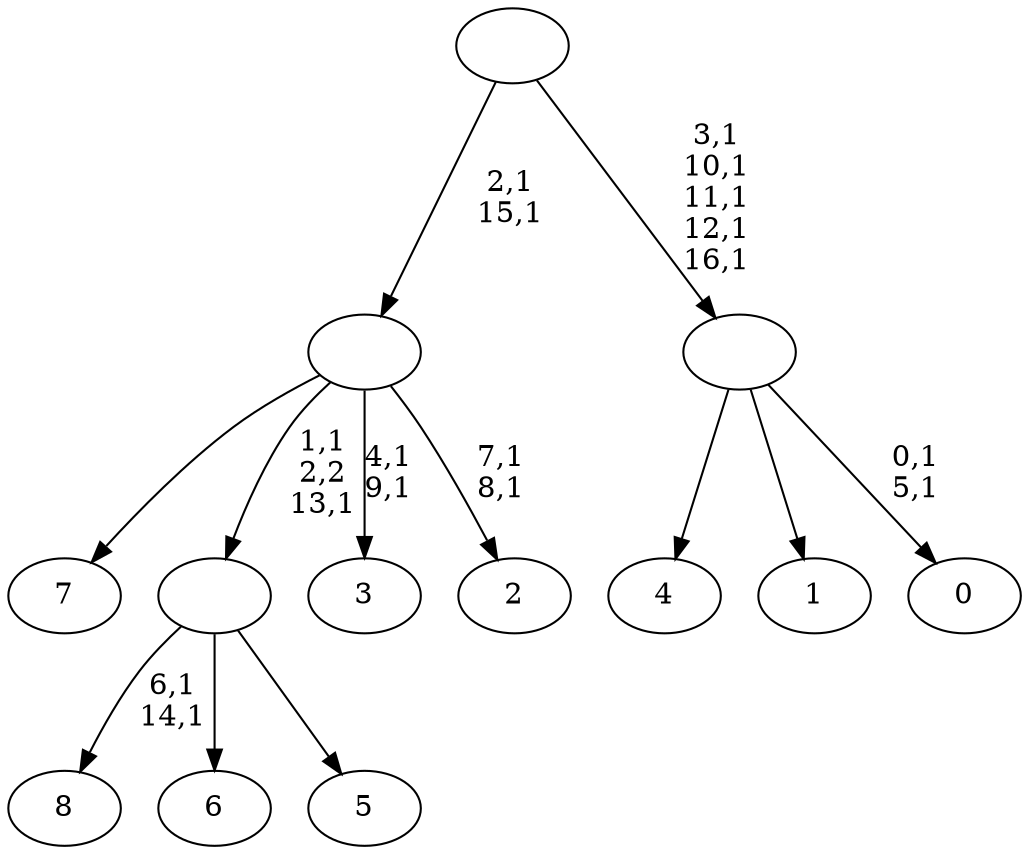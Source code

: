 digraph T {
	26 [label="8"]
	23 [label="7"]
	22 [label="6"]
	21 [label="5"]
	20 [label=""]
	18 [label="4"]
	17 [label="3"]
	14 [label="2"]
	11 [label=""]
	9 [label="1"]
	8 [label="0"]
	5 [label=""]
	0 [label=""]
	20 -> 26 [label="6,1\n14,1"]
	20 -> 22 [label=""]
	20 -> 21 [label=""]
	11 -> 14 [label="7,1\n8,1"]
	11 -> 17 [label="4,1\n9,1"]
	11 -> 20 [label="1,1\n2,2\n13,1"]
	11 -> 23 [label=""]
	5 -> 8 [label="0,1\n5,1"]
	5 -> 18 [label=""]
	5 -> 9 [label=""]
	0 -> 5 [label="3,1\n10,1\n11,1\n12,1\n16,1"]
	0 -> 11 [label="2,1\n15,1"]
}
